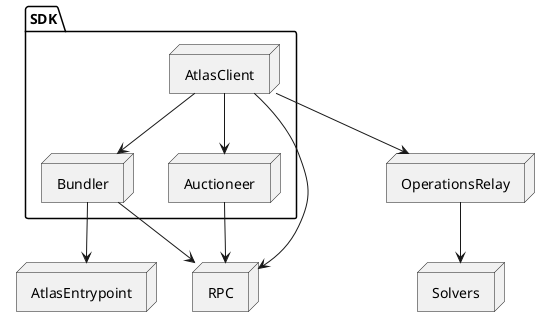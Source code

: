@startuml

package "SDK" {
    node AtlasClient {
    }

    node Auctioneer {
    }

    node Bundler {
    }
}

node OperationsRelay {
}

node Solvers {
}


node AtlasEntrypoint {
}

node RPC {
}

AtlasClient --> OperationsRelay
OperationsRelay --> Solvers
AtlasClient --> Auctioneer
Auctioneer --> RPC
AtlasClient --> Bundler
AtlasClient --> RPC
Bundler --> AtlasEntrypoint
Bundler --> RPC
@enduml
